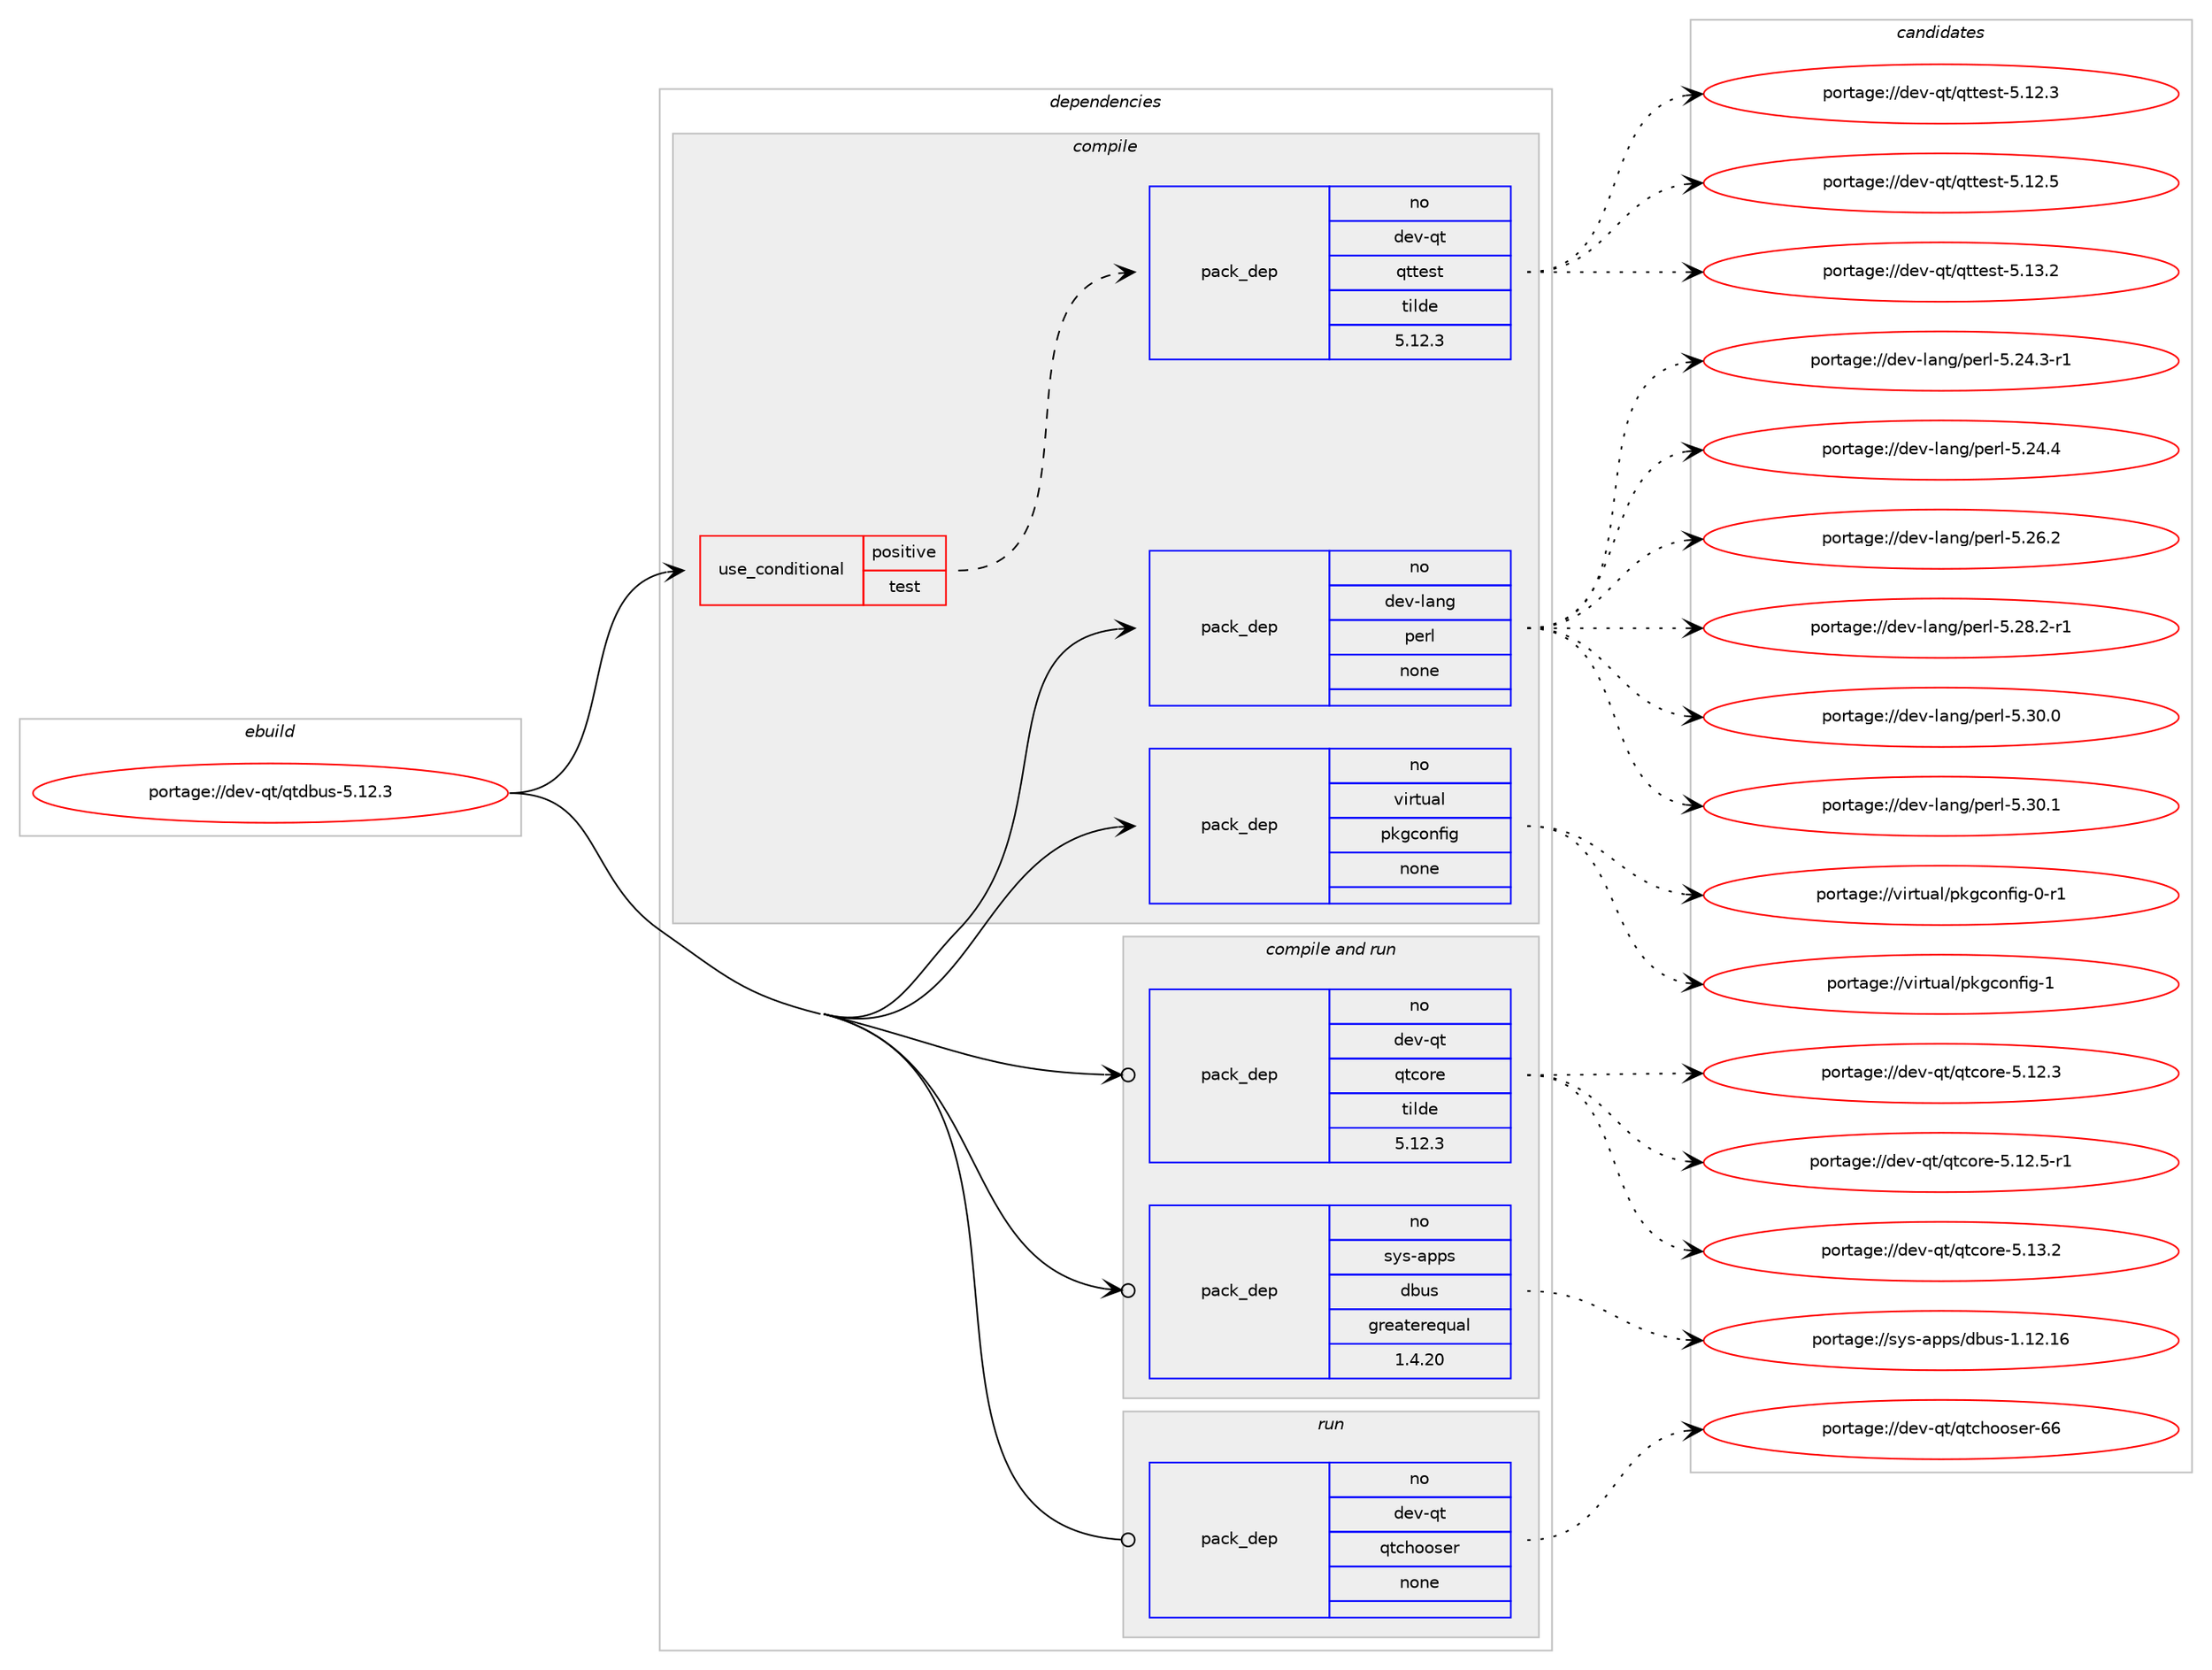 digraph prolog {

# *************
# Graph options
# *************

newrank=true;
concentrate=true;
compound=true;
graph [rankdir=LR,fontname=Helvetica,fontsize=10,ranksep=1.5];#, ranksep=2.5, nodesep=0.2];
edge  [arrowhead=vee];
node  [fontname=Helvetica,fontsize=10];

# **********
# The ebuild
# **********

subgraph cluster_leftcol {
color=gray;
rank=same;
label=<<i>ebuild</i>>;
id [label="portage://dev-qt/qtdbus-5.12.3", color=red, width=4, href="../dev-qt/qtdbus-5.12.3.svg"];
}

# ****************
# The dependencies
# ****************

subgraph cluster_midcol {
color=gray;
label=<<i>dependencies</i>>;
subgraph cluster_compile {
fillcolor="#eeeeee";
style=filled;
label=<<i>compile</i>>;
subgraph cond41514 {
dependency181260 [label=<<TABLE BORDER="0" CELLBORDER="1" CELLSPACING="0" CELLPADDING="4"><TR><TD ROWSPAN="3" CELLPADDING="10">use_conditional</TD></TR><TR><TD>positive</TD></TR><TR><TD>test</TD></TR></TABLE>>, shape=none, color=red];
subgraph pack136334 {
dependency181261 [label=<<TABLE BORDER="0" CELLBORDER="1" CELLSPACING="0" CELLPADDING="4" WIDTH="220"><TR><TD ROWSPAN="6" CELLPADDING="30">pack_dep</TD></TR><TR><TD WIDTH="110">no</TD></TR><TR><TD>dev-qt</TD></TR><TR><TD>qttest</TD></TR><TR><TD>tilde</TD></TR><TR><TD>5.12.3</TD></TR></TABLE>>, shape=none, color=blue];
}
dependency181260:e -> dependency181261:w [weight=20,style="dashed",arrowhead="vee"];
}
id:e -> dependency181260:w [weight=20,style="solid",arrowhead="vee"];
subgraph pack136335 {
dependency181262 [label=<<TABLE BORDER="0" CELLBORDER="1" CELLSPACING="0" CELLPADDING="4" WIDTH="220"><TR><TD ROWSPAN="6" CELLPADDING="30">pack_dep</TD></TR><TR><TD WIDTH="110">no</TD></TR><TR><TD>dev-lang</TD></TR><TR><TD>perl</TD></TR><TR><TD>none</TD></TR><TR><TD></TD></TR></TABLE>>, shape=none, color=blue];
}
id:e -> dependency181262:w [weight=20,style="solid",arrowhead="vee"];
subgraph pack136336 {
dependency181263 [label=<<TABLE BORDER="0" CELLBORDER="1" CELLSPACING="0" CELLPADDING="4" WIDTH="220"><TR><TD ROWSPAN="6" CELLPADDING="30">pack_dep</TD></TR><TR><TD WIDTH="110">no</TD></TR><TR><TD>virtual</TD></TR><TR><TD>pkgconfig</TD></TR><TR><TD>none</TD></TR><TR><TD></TD></TR></TABLE>>, shape=none, color=blue];
}
id:e -> dependency181263:w [weight=20,style="solid",arrowhead="vee"];
}
subgraph cluster_compileandrun {
fillcolor="#eeeeee";
style=filled;
label=<<i>compile and run</i>>;
subgraph pack136337 {
dependency181264 [label=<<TABLE BORDER="0" CELLBORDER="1" CELLSPACING="0" CELLPADDING="4" WIDTH="220"><TR><TD ROWSPAN="6" CELLPADDING="30">pack_dep</TD></TR><TR><TD WIDTH="110">no</TD></TR><TR><TD>dev-qt</TD></TR><TR><TD>qtcore</TD></TR><TR><TD>tilde</TD></TR><TR><TD>5.12.3</TD></TR></TABLE>>, shape=none, color=blue];
}
id:e -> dependency181264:w [weight=20,style="solid",arrowhead="odotvee"];
subgraph pack136338 {
dependency181265 [label=<<TABLE BORDER="0" CELLBORDER="1" CELLSPACING="0" CELLPADDING="4" WIDTH="220"><TR><TD ROWSPAN="6" CELLPADDING="30">pack_dep</TD></TR><TR><TD WIDTH="110">no</TD></TR><TR><TD>sys-apps</TD></TR><TR><TD>dbus</TD></TR><TR><TD>greaterequal</TD></TR><TR><TD>1.4.20</TD></TR></TABLE>>, shape=none, color=blue];
}
id:e -> dependency181265:w [weight=20,style="solid",arrowhead="odotvee"];
}
subgraph cluster_run {
fillcolor="#eeeeee";
style=filled;
label=<<i>run</i>>;
subgraph pack136339 {
dependency181266 [label=<<TABLE BORDER="0" CELLBORDER="1" CELLSPACING="0" CELLPADDING="4" WIDTH="220"><TR><TD ROWSPAN="6" CELLPADDING="30">pack_dep</TD></TR><TR><TD WIDTH="110">no</TD></TR><TR><TD>dev-qt</TD></TR><TR><TD>qtchooser</TD></TR><TR><TD>none</TD></TR><TR><TD></TD></TR></TABLE>>, shape=none, color=blue];
}
id:e -> dependency181266:w [weight=20,style="solid",arrowhead="odot"];
}
}

# **************
# The candidates
# **************

subgraph cluster_choices {
rank=same;
color=gray;
label=<<i>candidates</i>>;

subgraph choice136334 {
color=black;
nodesep=1;
choiceportage100101118451131164711311611610111511645534649504651 [label="portage://dev-qt/qttest-5.12.3", color=red, width=4,href="../dev-qt/qttest-5.12.3.svg"];
choiceportage100101118451131164711311611610111511645534649504653 [label="portage://dev-qt/qttest-5.12.5", color=red, width=4,href="../dev-qt/qttest-5.12.5.svg"];
choiceportage100101118451131164711311611610111511645534649514650 [label="portage://dev-qt/qttest-5.13.2", color=red, width=4,href="../dev-qt/qttest-5.13.2.svg"];
dependency181261:e -> choiceportage100101118451131164711311611610111511645534649504651:w [style=dotted,weight="100"];
dependency181261:e -> choiceportage100101118451131164711311611610111511645534649504653:w [style=dotted,weight="100"];
dependency181261:e -> choiceportage100101118451131164711311611610111511645534649514650:w [style=dotted,weight="100"];
}
subgraph choice136335 {
color=black;
nodesep=1;
choiceportage100101118451089711010347112101114108455346505246514511449 [label="portage://dev-lang/perl-5.24.3-r1", color=red, width=4,href="../dev-lang/perl-5.24.3-r1.svg"];
choiceportage10010111845108971101034711210111410845534650524652 [label="portage://dev-lang/perl-5.24.4", color=red, width=4,href="../dev-lang/perl-5.24.4.svg"];
choiceportage10010111845108971101034711210111410845534650544650 [label="portage://dev-lang/perl-5.26.2", color=red, width=4,href="../dev-lang/perl-5.26.2.svg"];
choiceportage100101118451089711010347112101114108455346505646504511449 [label="portage://dev-lang/perl-5.28.2-r1", color=red, width=4,href="../dev-lang/perl-5.28.2-r1.svg"];
choiceportage10010111845108971101034711210111410845534651484648 [label="portage://dev-lang/perl-5.30.0", color=red, width=4,href="../dev-lang/perl-5.30.0.svg"];
choiceportage10010111845108971101034711210111410845534651484649 [label="portage://dev-lang/perl-5.30.1", color=red, width=4,href="../dev-lang/perl-5.30.1.svg"];
dependency181262:e -> choiceportage100101118451089711010347112101114108455346505246514511449:w [style=dotted,weight="100"];
dependency181262:e -> choiceportage10010111845108971101034711210111410845534650524652:w [style=dotted,weight="100"];
dependency181262:e -> choiceportage10010111845108971101034711210111410845534650544650:w [style=dotted,weight="100"];
dependency181262:e -> choiceportage100101118451089711010347112101114108455346505646504511449:w [style=dotted,weight="100"];
dependency181262:e -> choiceportage10010111845108971101034711210111410845534651484648:w [style=dotted,weight="100"];
dependency181262:e -> choiceportage10010111845108971101034711210111410845534651484649:w [style=dotted,weight="100"];
}
subgraph choice136336 {
color=black;
nodesep=1;
choiceportage11810511411611797108471121071039911111010210510345484511449 [label="portage://virtual/pkgconfig-0-r1", color=red, width=4,href="../virtual/pkgconfig-0-r1.svg"];
choiceportage1181051141161179710847112107103991111101021051034549 [label="portage://virtual/pkgconfig-1", color=red, width=4,href="../virtual/pkgconfig-1.svg"];
dependency181263:e -> choiceportage11810511411611797108471121071039911111010210510345484511449:w [style=dotted,weight="100"];
dependency181263:e -> choiceportage1181051141161179710847112107103991111101021051034549:w [style=dotted,weight="100"];
}
subgraph choice136337 {
color=black;
nodesep=1;
choiceportage10010111845113116471131169911111410145534649504651 [label="portage://dev-qt/qtcore-5.12.3", color=red, width=4,href="../dev-qt/qtcore-5.12.3.svg"];
choiceportage100101118451131164711311699111114101455346495046534511449 [label="portage://dev-qt/qtcore-5.12.5-r1", color=red, width=4,href="../dev-qt/qtcore-5.12.5-r1.svg"];
choiceportage10010111845113116471131169911111410145534649514650 [label="portage://dev-qt/qtcore-5.13.2", color=red, width=4,href="../dev-qt/qtcore-5.13.2.svg"];
dependency181264:e -> choiceportage10010111845113116471131169911111410145534649504651:w [style=dotted,weight="100"];
dependency181264:e -> choiceportage100101118451131164711311699111114101455346495046534511449:w [style=dotted,weight="100"];
dependency181264:e -> choiceportage10010111845113116471131169911111410145534649514650:w [style=dotted,weight="100"];
}
subgraph choice136338 {
color=black;
nodesep=1;
choiceportage115121115459711211211547100981171154549464950464954 [label="portage://sys-apps/dbus-1.12.16", color=red, width=4,href="../sys-apps/dbus-1.12.16.svg"];
dependency181265:e -> choiceportage115121115459711211211547100981171154549464950464954:w [style=dotted,weight="100"];
}
subgraph choice136339 {
color=black;
nodesep=1;
choiceportage100101118451131164711311699104111111115101114455454 [label="portage://dev-qt/qtchooser-66", color=red, width=4,href="../dev-qt/qtchooser-66.svg"];
dependency181266:e -> choiceportage100101118451131164711311699104111111115101114455454:w [style=dotted,weight="100"];
}
}

}

